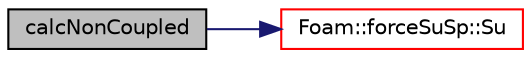 digraph "calcNonCoupled"
{
  bgcolor="transparent";
  edge [fontname="Helvetica",fontsize="10",labelfontname="Helvetica",labelfontsize="10"];
  node [fontname="Helvetica",fontsize="10",shape=record];
  rankdir="LR";
  Node1 [label="calcNonCoupled",height=0.2,width=0.4,color="black", fillcolor="grey75", style="filled", fontcolor="black"];
  Node1 -> Node2 [color="midnightblue",fontsize="10",style="solid",fontname="Helvetica"];
  Node2 [label="Foam::forceSuSp::Su",height=0.2,width=0.4,color="red",URL="$a00866.html#aae4f608b4e0e95175a5b210d2a28a71a",tooltip="Return const access to the explicit contribution [kg.m/s2]. "];
}
